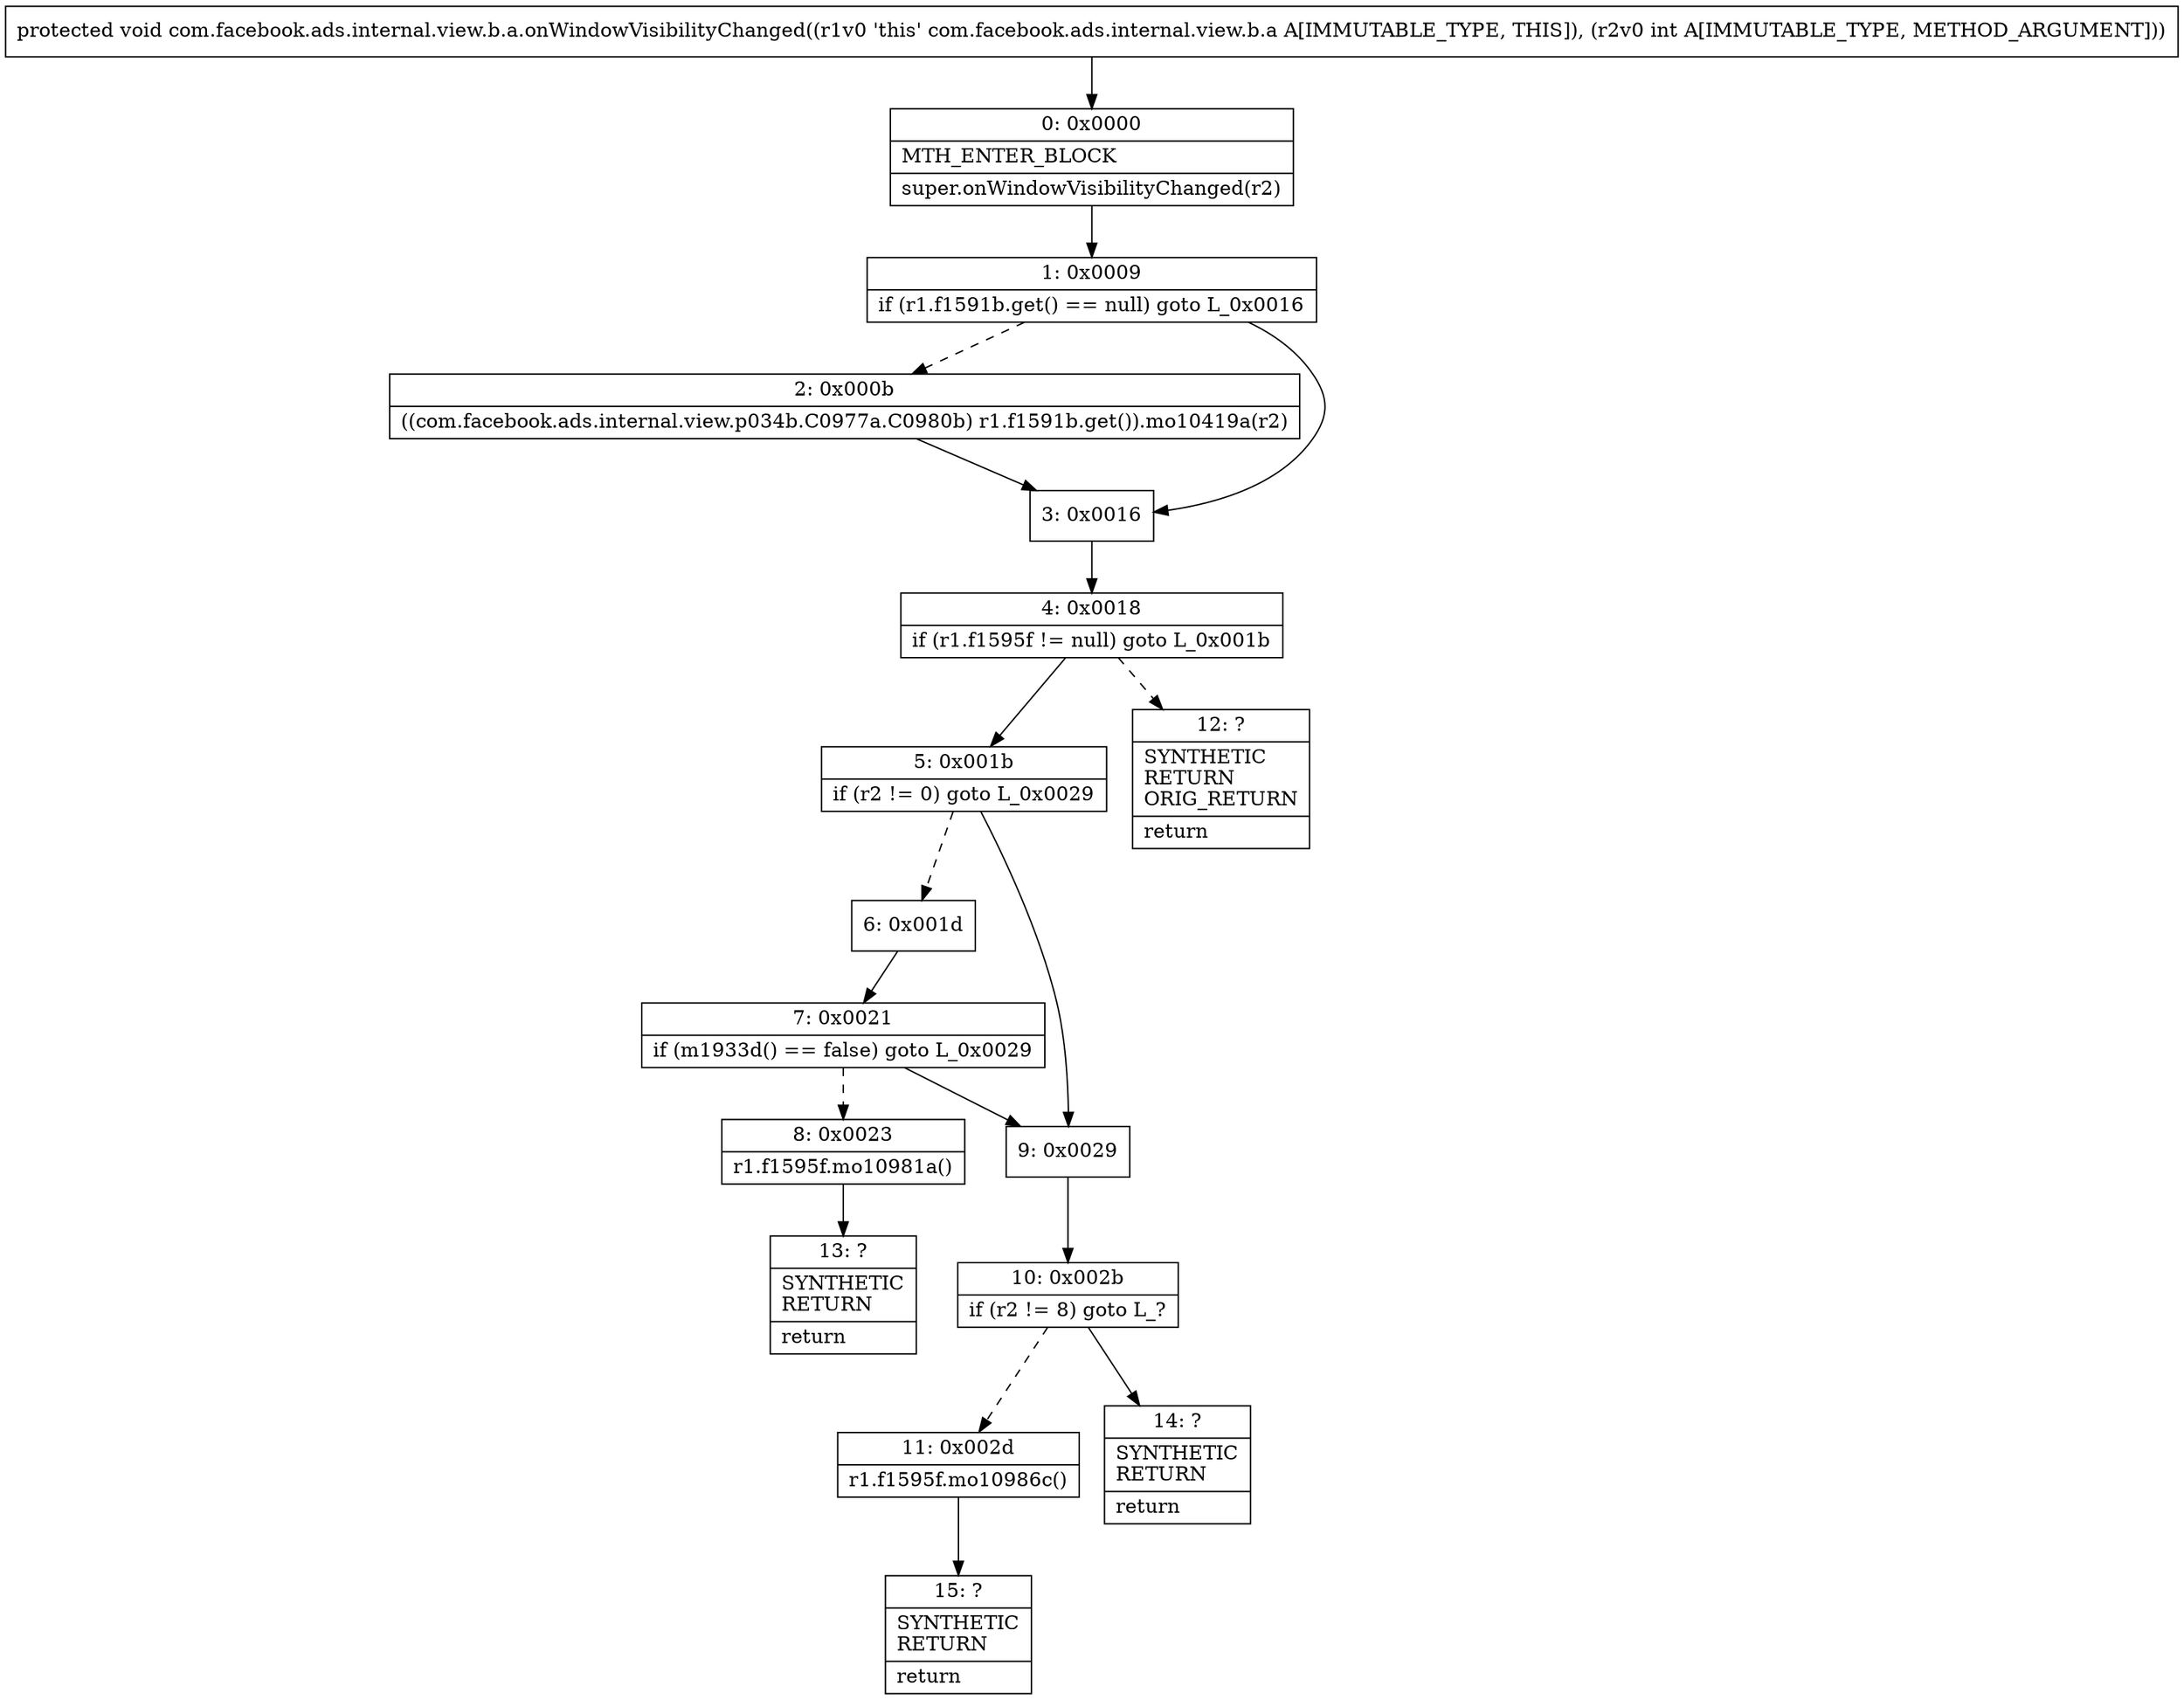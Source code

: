 digraph "CFG forcom.facebook.ads.internal.view.b.a.onWindowVisibilityChanged(I)V" {
Node_0 [shape=record,label="{0\:\ 0x0000|MTH_ENTER_BLOCK\l|super.onWindowVisibilityChanged(r2)\l}"];
Node_1 [shape=record,label="{1\:\ 0x0009|if (r1.f1591b.get() == null) goto L_0x0016\l}"];
Node_2 [shape=record,label="{2\:\ 0x000b|((com.facebook.ads.internal.view.p034b.C0977a.C0980b) r1.f1591b.get()).mo10419a(r2)\l}"];
Node_3 [shape=record,label="{3\:\ 0x0016}"];
Node_4 [shape=record,label="{4\:\ 0x0018|if (r1.f1595f != null) goto L_0x001b\l}"];
Node_5 [shape=record,label="{5\:\ 0x001b|if (r2 != 0) goto L_0x0029\l}"];
Node_6 [shape=record,label="{6\:\ 0x001d}"];
Node_7 [shape=record,label="{7\:\ 0x0021|if (m1933d() == false) goto L_0x0029\l}"];
Node_8 [shape=record,label="{8\:\ 0x0023|r1.f1595f.mo10981a()\l}"];
Node_9 [shape=record,label="{9\:\ 0x0029}"];
Node_10 [shape=record,label="{10\:\ 0x002b|if (r2 != 8) goto L_?\l}"];
Node_11 [shape=record,label="{11\:\ 0x002d|r1.f1595f.mo10986c()\l}"];
Node_12 [shape=record,label="{12\:\ ?|SYNTHETIC\lRETURN\lORIG_RETURN\l|return\l}"];
Node_13 [shape=record,label="{13\:\ ?|SYNTHETIC\lRETURN\l|return\l}"];
Node_14 [shape=record,label="{14\:\ ?|SYNTHETIC\lRETURN\l|return\l}"];
Node_15 [shape=record,label="{15\:\ ?|SYNTHETIC\lRETURN\l|return\l}"];
MethodNode[shape=record,label="{protected void com.facebook.ads.internal.view.b.a.onWindowVisibilityChanged((r1v0 'this' com.facebook.ads.internal.view.b.a A[IMMUTABLE_TYPE, THIS]), (r2v0 int A[IMMUTABLE_TYPE, METHOD_ARGUMENT])) }"];
MethodNode -> Node_0;
Node_0 -> Node_1;
Node_1 -> Node_2[style=dashed];
Node_1 -> Node_3;
Node_2 -> Node_3;
Node_3 -> Node_4;
Node_4 -> Node_5;
Node_4 -> Node_12[style=dashed];
Node_5 -> Node_6[style=dashed];
Node_5 -> Node_9;
Node_6 -> Node_7;
Node_7 -> Node_8[style=dashed];
Node_7 -> Node_9;
Node_8 -> Node_13;
Node_9 -> Node_10;
Node_10 -> Node_11[style=dashed];
Node_10 -> Node_14;
Node_11 -> Node_15;
}

